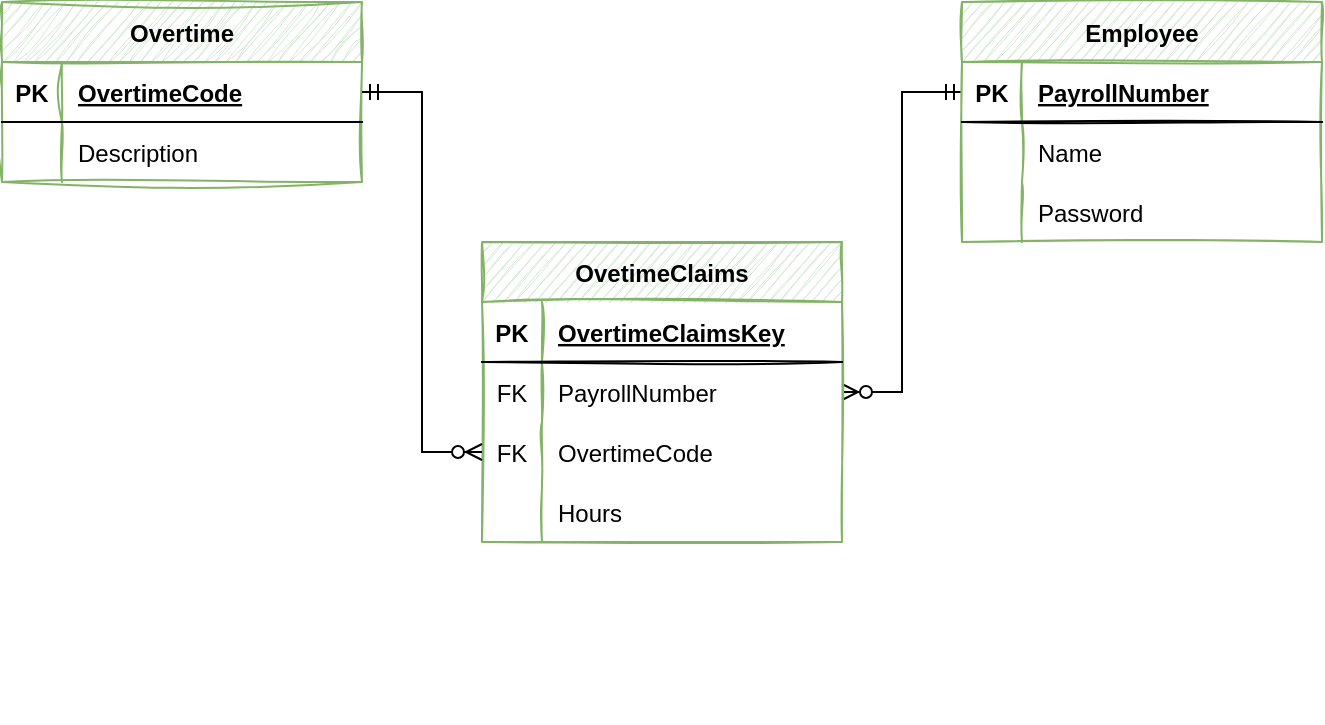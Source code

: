 <mxfile version="20.7.4" type="device"><diagram id="3Md2wRTAd9REhhqxIziI" name="Page-1"><mxGraphModel dx="853" dy="1137" grid="1" gridSize="10" guides="1" tooltips="1" connect="1" arrows="1" fold="1" page="1" pageScale="1" pageWidth="1200" pageHeight="800" math="0" shadow="0"><root><mxCell id="0"/><mxCell id="1" parent="0"/><mxCell id="23DqUm_F-mwckCey-etB-14" value="Overtime" style="shape=table;startSize=30;container=1;collapsible=1;childLayout=tableLayout;fixedRows=1;rowLines=0;fontStyle=1;align=center;resizeLast=1;sketch=1;curveFitting=1;jiggle=2;fillColor=#d5e8d4;strokeColor=#82b366;" parent="1" vertex="1"><mxGeometry x="30" y="40" width="180" height="90" as="geometry"/></mxCell><mxCell id="23DqUm_F-mwckCey-etB-15" value="" style="shape=tableRow;horizontal=0;startSize=0;swimlaneHead=0;swimlaneBody=0;fillColor=none;collapsible=0;dropTarget=0;points=[[0,0.5],[1,0.5]];portConstraint=eastwest;top=0;left=0;right=0;bottom=1;" parent="23DqUm_F-mwckCey-etB-14" vertex="1"><mxGeometry y="30" width="180" height="30" as="geometry"/></mxCell><mxCell id="23DqUm_F-mwckCey-etB-16" value="PK" style="shape=partialRectangle;connectable=0;fillColor=none;top=0;left=0;bottom=0;right=0;fontStyle=1;overflow=hidden;" parent="23DqUm_F-mwckCey-etB-15" vertex="1"><mxGeometry width="30" height="30" as="geometry"><mxRectangle width="30" height="30" as="alternateBounds"/></mxGeometry></mxCell><mxCell id="23DqUm_F-mwckCey-etB-17" value="OvertimeCode" style="shape=partialRectangle;connectable=0;fillColor=none;top=0;left=0;bottom=0;right=0;align=left;spacingLeft=6;fontStyle=5;overflow=hidden;" parent="23DqUm_F-mwckCey-etB-15" vertex="1"><mxGeometry x="30" width="150" height="30" as="geometry"><mxRectangle width="150" height="30" as="alternateBounds"/></mxGeometry></mxCell><mxCell id="23DqUm_F-mwckCey-etB-18" value="" style="shape=tableRow;horizontal=0;startSize=0;swimlaneHead=0;swimlaneBody=0;fillColor=none;collapsible=0;dropTarget=0;points=[[0,0.5],[1,0.5]];portConstraint=eastwest;top=0;left=0;right=0;bottom=0;" parent="23DqUm_F-mwckCey-etB-14" vertex="1"><mxGeometry y="60" width="180" height="30" as="geometry"/></mxCell><mxCell id="23DqUm_F-mwckCey-etB-19" value="" style="shape=partialRectangle;connectable=0;fillColor=none;top=0;left=0;bottom=0;right=0;editable=1;overflow=hidden;" parent="23DqUm_F-mwckCey-etB-18" vertex="1"><mxGeometry width="30" height="30" as="geometry"><mxRectangle width="30" height="30" as="alternateBounds"/></mxGeometry></mxCell><mxCell id="23DqUm_F-mwckCey-etB-20" value="Description" style="shape=partialRectangle;connectable=0;fillColor=none;top=0;left=0;bottom=0;right=0;align=left;spacingLeft=6;overflow=hidden;" parent="23DqUm_F-mwckCey-etB-18" vertex="1"><mxGeometry x="30" width="150" height="30" as="geometry"><mxRectangle width="150" height="30" as="alternateBounds"/></mxGeometry></mxCell><mxCell id="23DqUm_F-mwckCey-etB-47" value="" style="edgeStyle=entityRelationEdgeStyle;fontSize=12;html=1;endArrow=ERzeroToMany;startArrow=ERmandOne;rounded=0;exitX=0;exitY=0.5;exitDx=0;exitDy=0;entryX=1;entryY=0.5;entryDx=0;entryDy=0;" parent="1" source="JlWBnUlZsvgu-fZ_-gZ3-31" target="23DqUm_F-mwckCey-etB-55" edge="1"><mxGeometry width="100" height="100" relative="1" as="geometry"><mxPoint x="510" y="85" as="sourcePoint"/><mxPoint x="440" y="285" as="targetPoint"/></mxGeometry></mxCell><mxCell id="23DqUm_F-mwckCey-etB-51" value="OvetimeClaims" style="shape=table;startSize=30;container=1;collapsible=1;childLayout=tableLayout;fixedRows=1;rowLines=0;fontStyle=1;align=center;resizeLast=1;sketch=1;fillColor=#d5e8d4;strokeColor=#82b366;" parent="1" vertex="1"><mxGeometry x="270" y="160" width="180" height="150" as="geometry"/></mxCell><mxCell id="23DqUm_F-mwckCey-etB-52" value="" style="shape=tableRow;horizontal=0;startSize=0;swimlaneHead=0;swimlaneBody=0;fillColor=none;collapsible=0;dropTarget=0;points=[[0,0.5],[1,0.5]];portConstraint=eastwest;top=0;left=0;right=0;bottom=1;sketch=1;" parent="23DqUm_F-mwckCey-etB-51" vertex="1"><mxGeometry y="30" width="180" height="30" as="geometry"/></mxCell><mxCell id="23DqUm_F-mwckCey-etB-53" value="PK" style="shape=partialRectangle;connectable=0;fillColor=none;top=0;left=0;bottom=0;right=0;fontStyle=1;overflow=hidden;sketch=1;" parent="23DqUm_F-mwckCey-etB-52" vertex="1"><mxGeometry width="30" height="30" as="geometry"><mxRectangle width="30" height="30" as="alternateBounds"/></mxGeometry></mxCell><mxCell id="23DqUm_F-mwckCey-etB-54" value="OvertimeClaimsKey" style="shape=partialRectangle;connectable=0;fillColor=none;top=0;left=0;bottom=0;right=0;align=left;spacingLeft=6;fontStyle=5;overflow=hidden;sketch=1;" parent="23DqUm_F-mwckCey-etB-52" vertex="1"><mxGeometry x="30" width="150" height="30" as="geometry"><mxRectangle width="150" height="30" as="alternateBounds"/></mxGeometry></mxCell><mxCell id="23DqUm_F-mwckCey-etB-55" value="" style="shape=tableRow;horizontal=0;startSize=0;swimlaneHead=0;swimlaneBody=0;fillColor=none;collapsible=0;dropTarget=0;points=[[0,0.5],[1,0.5]];portConstraint=eastwest;top=0;left=0;right=0;bottom=0;sketch=1;" parent="23DqUm_F-mwckCey-etB-51" vertex="1"><mxGeometry y="60" width="180" height="30" as="geometry"/></mxCell><mxCell id="23DqUm_F-mwckCey-etB-56" value="FK" style="shape=partialRectangle;connectable=0;fillColor=none;top=0;left=0;bottom=0;right=0;editable=1;overflow=hidden;sketch=1;" parent="23DqUm_F-mwckCey-etB-55" vertex="1"><mxGeometry width="30" height="30" as="geometry"><mxRectangle width="30" height="30" as="alternateBounds"/></mxGeometry></mxCell><mxCell id="23DqUm_F-mwckCey-etB-57" value="PayrollNumber" style="shape=partialRectangle;connectable=0;fillColor=none;top=0;left=0;bottom=0;right=0;align=left;spacingLeft=6;overflow=hidden;sketch=1;" parent="23DqUm_F-mwckCey-etB-55" vertex="1"><mxGeometry x="30" width="150" height="30" as="geometry"><mxRectangle width="150" height="30" as="alternateBounds"/></mxGeometry></mxCell><mxCell id="23DqUm_F-mwckCey-etB-58" value="" style="shape=tableRow;horizontal=0;startSize=0;swimlaneHead=0;swimlaneBody=0;fillColor=none;collapsible=0;dropTarget=0;points=[[0,0.5],[1,0.5]];portConstraint=eastwest;top=0;left=0;right=0;bottom=0;sketch=1;" parent="23DqUm_F-mwckCey-etB-51" vertex="1"><mxGeometry y="90" width="180" height="30" as="geometry"/></mxCell><mxCell id="23DqUm_F-mwckCey-etB-59" value="FK" style="shape=partialRectangle;connectable=0;fillColor=none;top=0;left=0;bottom=0;right=0;editable=1;overflow=hidden;sketch=1;" parent="23DqUm_F-mwckCey-etB-58" vertex="1"><mxGeometry width="30" height="30" as="geometry"><mxRectangle width="30" height="30" as="alternateBounds"/></mxGeometry></mxCell><mxCell id="23DqUm_F-mwckCey-etB-60" value="OvertimeCode" style="shape=partialRectangle;connectable=0;fillColor=none;top=0;left=0;bottom=0;right=0;align=left;spacingLeft=6;overflow=hidden;sketch=1;" parent="23DqUm_F-mwckCey-etB-58" vertex="1"><mxGeometry x="30" width="150" height="30" as="geometry"><mxRectangle width="150" height="30" as="alternateBounds"/></mxGeometry></mxCell><mxCell id="23DqUm_F-mwckCey-etB-61" value="" style="shape=tableRow;horizontal=0;startSize=0;swimlaneHead=0;swimlaneBody=0;fillColor=none;collapsible=0;dropTarget=0;points=[[0,0.5],[1,0.5]];portConstraint=eastwest;top=0;left=0;right=0;bottom=0;sketch=1;" parent="23DqUm_F-mwckCey-etB-51" vertex="1"><mxGeometry y="120" width="180" height="30" as="geometry"/></mxCell><mxCell id="23DqUm_F-mwckCey-etB-62" value="" style="shape=partialRectangle;connectable=0;fillColor=none;top=0;left=0;bottom=0;right=0;editable=1;overflow=hidden;sketch=1;" parent="23DqUm_F-mwckCey-etB-61" vertex="1"><mxGeometry width="30" height="30" as="geometry"><mxRectangle width="30" height="30" as="alternateBounds"/></mxGeometry></mxCell><mxCell id="23DqUm_F-mwckCey-etB-63" value="Hours" style="shape=partialRectangle;connectable=0;fillColor=none;top=0;left=0;bottom=0;right=0;align=left;spacingLeft=6;overflow=hidden;sketch=1;" parent="23DqUm_F-mwckCey-etB-61" vertex="1"><mxGeometry x="30" width="150" height="30" as="geometry"><mxRectangle width="150" height="30" as="alternateBounds"/></mxGeometry></mxCell><mxCell id="23DqUm_F-mwckCey-etB-64" value="" style="edgeStyle=entityRelationEdgeStyle;fontSize=12;html=1;endArrow=ERzeroToMany;startArrow=ERmandOne;rounded=0;exitX=1;exitY=0.5;exitDx=0;exitDy=0;entryX=0;entryY=0.5;entryDx=0;entryDy=0;" parent="1" source="23DqUm_F-mwckCey-etB-15" target="23DqUm_F-mwckCey-etB-58" edge="1"><mxGeometry width="100" height="100" relative="1" as="geometry"><mxPoint x="520" y="95" as="sourcePoint"/><mxPoint x="460" y="325" as="targetPoint"/></mxGeometry></mxCell><mxCell id="JlWBnUlZsvgu-fZ_-gZ3-1" value="" style="shape=tableRow;horizontal=0;startSize=0;swimlaneHead=0;swimlaneBody=0;fillColor=none;collapsible=0;dropTarget=0;points=[[0,0.5],[1,0.5]];portConstraint=eastwest;top=0;left=0;right=0;bottom=0;" vertex="1" parent="1"><mxGeometry x="510" y="370" width="180" height="30" as="geometry"/></mxCell><mxCell id="JlWBnUlZsvgu-fZ_-gZ3-30" value="Employee" style="shape=table;startSize=30;container=1;collapsible=1;childLayout=tableLayout;fixedRows=1;rowLines=0;fontStyle=1;align=center;resizeLast=1;sketch=1;fillColor=#d5e8d4;strokeColor=#82b366;" vertex="1" parent="1"><mxGeometry x="510" y="40" width="180" height="120" as="geometry"/></mxCell><mxCell id="JlWBnUlZsvgu-fZ_-gZ3-31" value="" style="shape=tableRow;horizontal=0;startSize=0;swimlaneHead=0;swimlaneBody=0;fillColor=none;collapsible=0;dropTarget=0;points=[[0,0.5],[1,0.5]];portConstraint=eastwest;top=0;left=0;right=0;bottom=1;sketch=1;" vertex="1" parent="JlWBnUlZsvgu-fZ_-gZ3-30"><mxGeometry y="30" width="180" height="30" as="geometry"/></mxCell><mxCell id="JlWBnUlZsvgu-fZ_-gZ3-32" value="PK" style="shape=partialRectangle;connectable=0;fillColor=none;top=0;left=0;bottom=0;right=0;fontStyle=1;overflow=hidden;sketch=1;" vertex="1" parent="JlWBnUlZsvgu-fZ_-gZ3-31"><mxGeometry width="30" height="30" as="geometry"><mxRectangle width="30" height="30" as="alternateBounds"/></mxGeometry></mxCell><mxCell id="JlWBnUlZsvgu-fZ_-gZ3-33" value="PayrollNumber" style="shape=partialRectangle;connectable=0;fillColor=none;top=0;left=0;bottom=0;right=0;align=left;spacingLeft=6;fontStyle=5;overflow=hidden;sketch=1;" vertex="1" parent="JlWBnUlZsvgu-fZ_-gZ3-31"><mxGeometry x="30" width="150" height="30" as="geometry"><mxRectangle width="150" height="30" as="alternateBounds"/></mxGeometry></mxCell><mxCell id="JlWBnUlZsvgu-fZ_-gZ3-34" value="" style="shape=tableRow;horizontal=0;startSize=0;swimlaneHead=0;swimlaneBody=0;fillColor=none;collapsible=0;dropTarget=0;points=[[0,0.5],[1,0.5]];portConstraint=eastwest;top=0;left=0;right=0;bottom=0;sketch=1;" vertex="1" parent="JlWBnUlZsvgu-fZ_-gZ3-30"><mxGeometry y="60" width="180" height="30" as="geometry"/></mxCell><mxCell id="JlWBnUlZsvgu-fZ_-gZ3-35" value="" style="shape=partialRectangle;connectable=0;fillColor=none;top=0;left=0;bottom=0;right=0;editable=1;overflow=hidden;sketch=1;" vertex="1" parent="JlWBnUlZsvgu-fZ_-gZ3-34"><mxGeometry width="30" height="30" as="geometry"><mxRectangle width="30" height="30" as="alternateBounds"/></mxGeometry></mxCell><mxCell id="JlWBnUlZsvgu-fZ_-gZ3-36" value="Name" style="shape=partialRectangle;connectable=0;fillColor=none;top=0;left=0;bottom=0;right=0;align=left;spacingLeft=6;overflow=hidden;sketch=1;" vertex="1" parent="JlWBnUlZsvgu-fZ_-gZ3-34"><mxGeometry x="30" width="150" height="30" as="geometry"><mxRectangle width="150" height="30" as="alternateBounds"/></mxGeometry></mxCell><mxCell id="JlWBnUlZsvgu-fZ_-gZ3-37" value="" style="shape=tableRow;horizontal=0;startSize=0;swimlaneHead=0;swimlaneBody=0;fillColor=none;collapsible=0;dropTarget=0;points=[[0,0.5],[1,0.5]];portConstraint=eastwest;top=0;left=0;right=0;bottom=0;sketch=1;" vertex="1" parent="JlWBnUlZsvgu-fZ_-gZ3-30"><mxGeometry y="90" width="180" height="30" as="geometry"/></mxCell><mxCell id="JlWBnUlZsvgu-fZ_-gZ3-38" value="" style="shape=partialRectangle;connectable=0;fillColor=none;top=0;left=0;bottom=0;right=0;editable=1;overflow=hidden;sketch=1;" vertex="1" parent="JlWBnUlZsvgu-fZ_-gZ3-37"><mxGeometry width="30" height="30" as="geometry"><mxRectangle width="30" height="30" as="alternateBounds"/></mxGeometry></mxCell><mxCell id="JlWBnUlZsvgu-fZ_-gZ3-39" value="Password" style="shape=partialRectangle;connectable=0;fillColor=none;top=0;left=0;bottom=0;right=0;align=left;spacingLeft=6;overflow=hidden;sketch=1;" vertex="1" parent="JlWBnUlZsvgu-fZ_-gZ3-37"><mxGeometry x="30" width="150" height="30" as="geometry"><mxRectangle width="150" height="30" as="alternateBounds"/></mxGeometry></mxCell></root></mxGraphModel></diagram></mxfile>